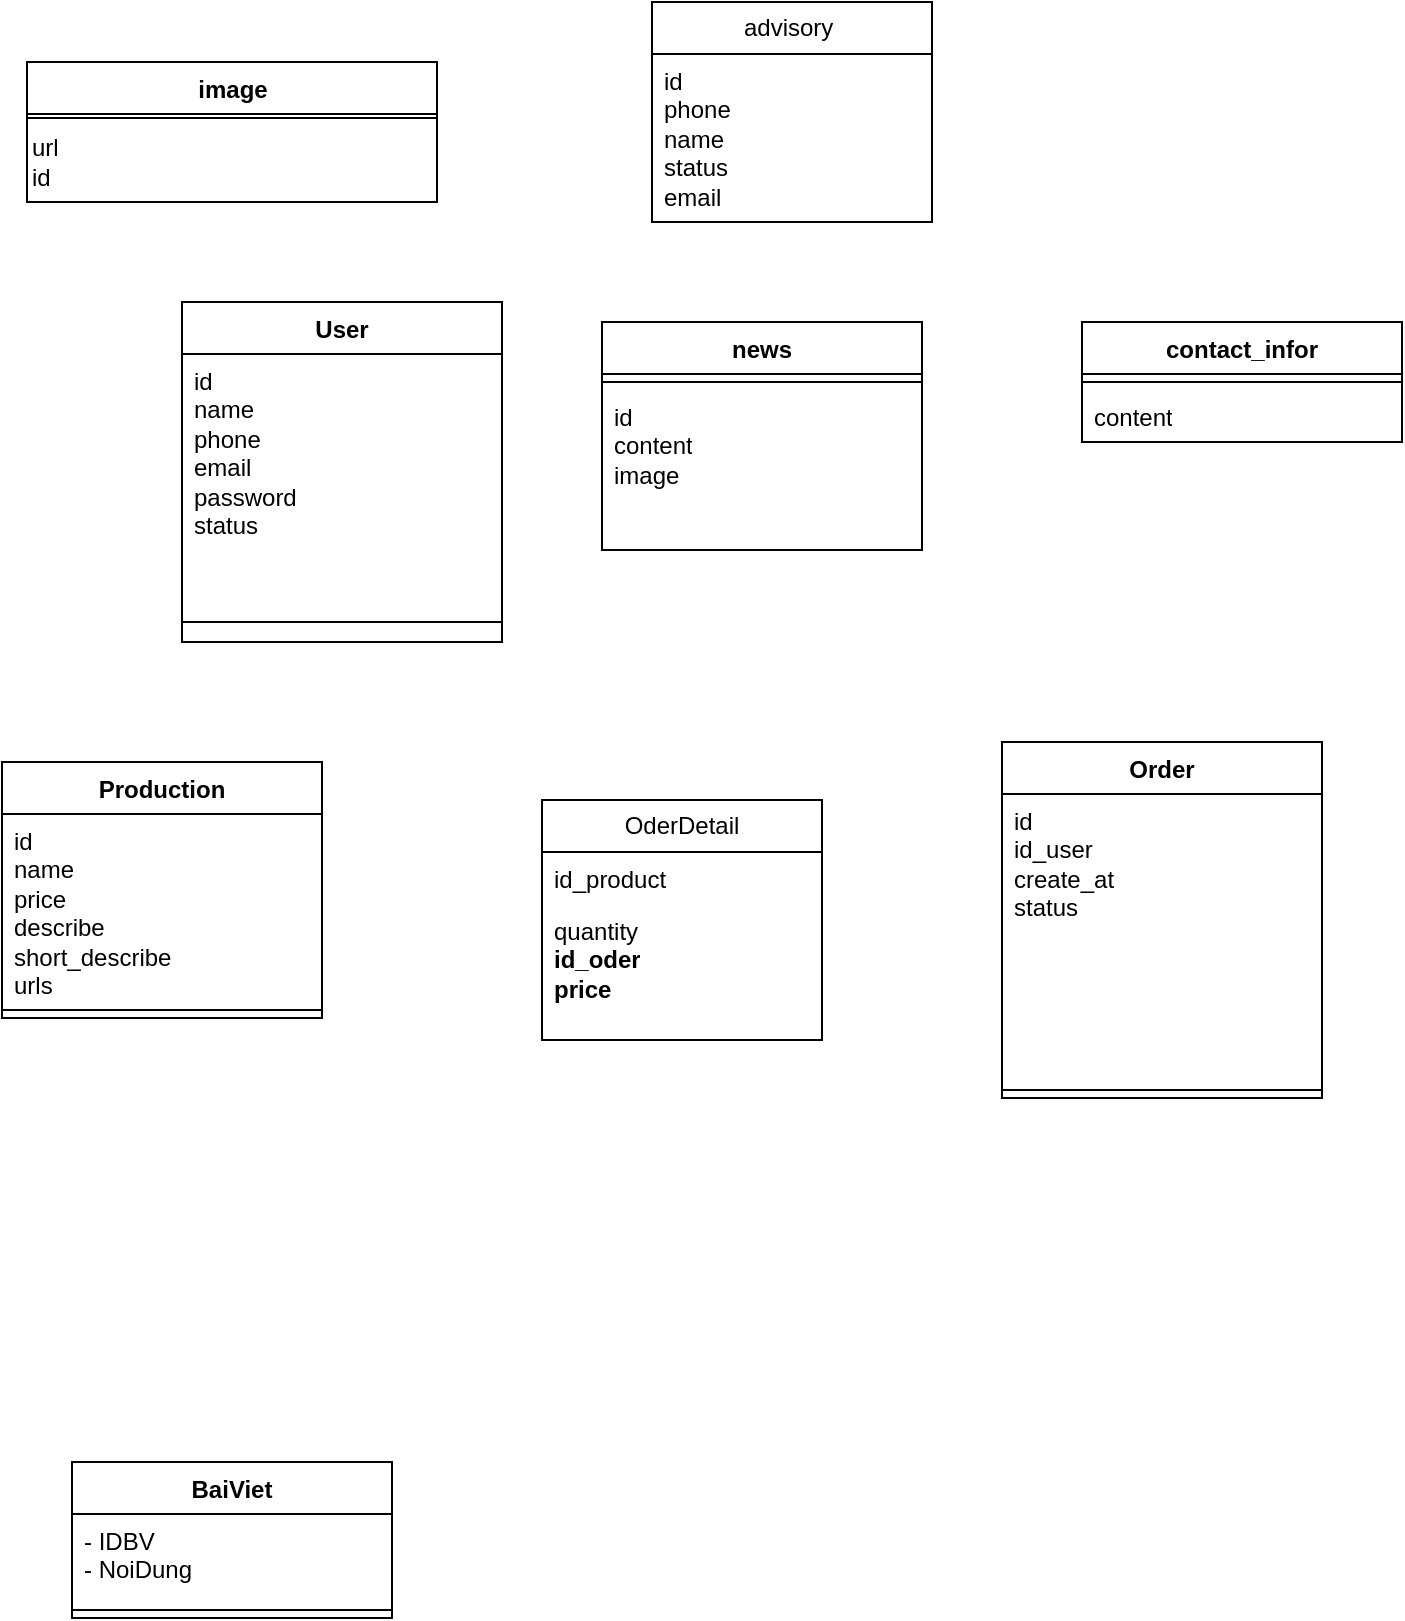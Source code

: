 <mxfile version="21.3.7" type="github">
  <diagram name="Page-1" id="jINwdqk66DMcaBhefttW">
    <mxGraphModel dx="1379" dy="764" grid="1" gridSize="10" guides="1" tooltips="1" connect="1" arrows="1" fold="1" page="1" pageScale="1" pageWidth="850" pageHeight="1100" math="0" shadow="0">
      <root>
        <mxCell id="0" />
        <mxCell id="1" parent="0" />
        <mxCell id="tOMoxlkObsfpbXWG7EUW-1" value="image" style="swimlane;fontStyle=1;align=center;verticalAlign=top;childLayout=stackLayout;horizontal=1;startSize=26;horizontalStack=0;resizeParent=1;resizeParentMax=0;resizeLast=0;collapsible=1;marginBottom=0;whiteSpace=wrap;html=1;" parent="1" vertex="1">
          <mxGeometry x="42.5" y="100" width="205" height="70" as="geometry" />
        </mxCell>
        <mxCell id="tOMoxlkObsfpbXWG7EUW-3" value="" style="line;strokeWidth=1;fillColor=none;align=left;verticalAlign=middle;spacingTop=-1;spacingLeft=3;spacingRight=3;rotatable=0;labelPosition=right;points=[];portConstraint=eastwest;strokeColor=inherit;" parent="tOMoxlkObsfpbXWG7EUW-1" vertex="1">
          <mxGeometry y="26" width="205" height="4" as="geometry" />
        </mxCell>
        <mxCell id="pA6Jrh5P_2wQihIdZs5N-2" value="url&lt;br&gt;id" style="text;html=1;align=left;verticalAlign=middle;resizable=0;points=[];autosize=1;strokeColor=none;fillColor=none;" parent="tOMoxlkObsfpbXWG7EUW-1" vertex="1">
          <mxGeometry y="30" width="205" height="40" as="geometry" />
        </mxCell>
        <mxCell id="tOMoxlkObsfpbXWG7EUW-5" value="contact_infor" style="swimlane;fontStyle=1;align=center;verticalAlign=top;childLayout=stackLayout;horizontal=1;startSize=26;horizontalStack=0;resizeParent=1;resizeParentMax=0;resizeLast=0;collapsible=1;marginBottom=0;whiteSpace=wrap;html=1;" parent="1" vertex="1">
          <mxGeometry x="570" y="230" width="160" height="60" as="geometry" />
        </mxCell>
        <mxCell id="tOMoxlkObsfpbXWG7EUW-7" value="" style="line;strokeWidth=1;fillColor=none;align=left;verticalAlign=middle;spacingTop=-1;spacingLeft=3;spacingRight=3;rotatable=0;labelPosition=right;points=[];portConstraint=eastwest;strokeColor=inherit;" parent="tOMoxlkObsfpbXWG7EUW-5" vertex="1">
          <mxGeometry y="26" width="160" height="8" as="geometry" />
        </mxCell>
        <mxCell id="tOMoxlkObsfpbXWG7EUW-8" value="content" style="text;strokeColor=none;fillColor=none;align=left;verticalAlign=top;spacingLeft=4;spacingRight=4;overflow=hidden;rotatable=0;points=[[0,0.5],[1,0.5]];portConstraint=eastwest;whiteSpace=wrap;html=1;" parent="tOMoxlkObsfpbXWG7EUW-5" vertex="1">
          <mxGeometry y="34" width="160" height="26" as="geometry" />
        </mxCell>
        <mxCell id="tOMoxlkObsfpbXWG7EUW-10" value="User" style="swimlane;fontStyle=1;align=center;verticalAlign=top;childLayout=stackLayout;horizontal=1;startSize=26;horizontalStack=0;resizeParent=1;resizeParentMax=0;resizeLast=0;collapsible=1;marginBottom=0;whiteSpace=wrap;html=1;" parent="1" vertex="1">
          <mxGeometry x="120" y="220" width="160" height="170" as="geometry" />
        </mxCell>
        <mxCell id="tOMoxlkObsfpbXWG7EUW-11" value="id&lt;br&gt;name&lt;br&gt;phone&lt;br&gt;email&lt;br&gt;password&lt;br&gt;status" style="text;strokeColor=none;fillColor=none;align=left;verticalAlign=top;spacingLeft=4;spacingRight=4;overflow=hidden;rotatable=0;points=[[0,0.5],[1,0.5]];portConstraint=eastwest;whiteSpace=wrap;html=1;" parent="tOMoxlkObsfpbXWG7EUW-10" vertex="1">
          <mxGeometry y="26" width="160" height="124" as="geometry" />
        </mxCell>
        <mxCell id="tOMoxlkObsfpbXWG7EUW-12" value="" style="line;strokeWidth=1;fillColor=none;align=left;verticalAlign=middle;spacingTop=-1;spacingLeft=3;spacingRight=3;rotatable=0;labelPosition=right;points=[];portConstraint=eastwest;strokeColor=inherit;" parent="tOMoxlkObsfpbXWG7EUW-10" vertex="1">
          <mxGeometry y="150" width="160" height="20" as="geometry" />
        </mxCell>
        <mxCell id="tOMoxlkObsfpbXWG7EUW-14" value="news" style="swimlane;fontStyle=1;align=center;verticalAlign=top;childLayout=stackLayout;horizontal=1;startSize=26;horizontalStack=0;resizeParent=1;resizeParentMax=0;resizeLast=0;collapsible=1;marginBottom=0;whiteSpace=wrap;html=1;" parent="1" vertex="1">
          <mxGeometry x="330" y="230" width="160" height="114" as="geometry" />
        </mxCell>
        <mxCell id="tOMoxlkObsfpbXWG7EUW-16" value="" style="line;strokeWidth=1;fillColor=none;align=left;verticalAlign=middle;spacingTop=-1;spacingLeft=3;spacingRight=3;rotatable=0;labelPosition=right;points=[];portConstraint=eastwest;strokeColor=inherit;" parent="tOMoxlkObsfpbXWG7EUW-14" vertex="1">
          <mxGeometry y="26" width="160" height="8" as="geometry" />
        </mxCell>
        <mxCell id="tOMoxlkObsfpbXWG7EUW-17" value="id&lt;br&gt;content&lt;br&gt;image" style="text;strokeColor=none;fillColor=none;align=left;verticalAlign=top;spacingLeft=4;spacingRight=4;overflow=hidden;rotatable=0;points=[[0,0.5],[1,0.5]];portConstraint=eastwest;whiteSpace=wrap;html=1;" parent="tOMoxlkObsfpbXWG7EUW-14" vertex="1">
          <mxGeometry y="34" width="160" height="80" as="geometry" />
        </mxCell>
        <mxCell id="tOMoxlkObsfpbXWG7EUW-27" value="Order" style="swimlane;fontStyle=1;align=center;verticalAlign=top;childLayout=stackLayout;horizontal=1;startSize=26;horizontalStack=0;resizeParent=1;resizeParentMax=0;resizeLast=0;collapsible=1;marginBottom=0;whiteSpace=wrap;html=1;" parent="1" vertex="1">
          <mxGeometry x="530" y="440" width="160" height="178" as="geometry" />
        </mxCell>
        <mxCell id="tOMoxlkObsfpbXWG7EUW-28" value="id&lt;br&gt;id_user&lt;br&gt;create_at&lt;br&gt;status" style="text;strokeColor=none;fillColor=none;align=left;verticalAlign=top;spacingLeft=4;spacingRight=4;overflow=hidden;rotatable=0;points=[[0,0.5],[1,0.5]];portConstraint=eastwest;whiteSpace=wrap;html=1;" parent="tOMoxlkObsfpbXWG7EUW-27" vertex="1">
          <mxGeometry y="26" width="160" height="144" as="geometry" />
        </mxCell>
        <mxCell id="tOMoxlkObsfpbXWG7EUW-29" value="" style="line;strokeWidth=1;fillColor=none;align=left;verticalAlign=middle;spacingTop=-1;spacingLeft=3;spacingRight=3;rotatable=0;labelPosition=right;points=[];portConstraint=eastwest;strokeColor=inherit;" parent="tOMoxlkObsfpbXWG7EUW-27" vertex="1">
          <mxGeometry y="170" width="160" height="8" as="geometry" />
        </mxCell>
        <mxCell id="tOMoxlkObsfpbXWG7EUW-41" value="Production" style="swimlane;fontStyle=1;align=center;verticalAlign=top;childLayout=stackLayout;horizontal=1;startSize=26;horizontalStack=0;resizeParent=1;resizeParentMax=0;resizeLast=0;collapsible=1;marginBottom=0;whiteSpace=wrap;html=1;" parent="1" vertex="1">
          <mxGeometry x="30" y="450" width="160" height="128" as="geometry" />
        </mxCell>
        <mxCell id="tOMoxlkObsfpbXWG7EUW-42" value="id&lt;br&gt;name&lt;br&gt;price&lt;br&gt;describe&lt;br&gt;short_describe&lt;br&gt;urls" style="text;strokeColor=none;fillColor=none;align=left;verticalAlign=top;spacingLeft=4;spacingRight=4;overflow=hidden;rotatable=0;points=[[0,0.5],[1,0.5]];portConstraint=eastwest;whiteSpace=wrap;html=1;" parent="tOMoxlkObsfpbXWG7EUW-41" vertex="1">
          <mxGeometry y="26" width="160" height="94" as="geometry" />
        </mxCell>
        <mxCell id="tOMoxlkObsfpbXWG7EUW-43" value="" style="line;strokeWidth=1;fillColor=none;align=left;verticalAlign=middle;spacingTop=-1;spacingLeft=3;spacingRight=3;rotatable=0;labelPosition=right;points=[];portConstraint=eastwest;strokeColor=inherit;" parent="tOMoxlkObsfpbXWG7EUW-41" vertex="1">
          <mxGeometry y="120" width="160" height="8" as="geometry" />
        </mxCell>
        <mxCell id="tOMoxlkObsfpbXWG7EUW-53" value="BaiViet" style="swimlane;fontStyle=1;align=center;verticalAlign=top;childLayout=stackLayout;horizontal=1;startSize=26;horizontalStack=0;resizeParent=1;resizeParentMax=0;resizeLast=0;collapsible=1;marginBottom=0;whiteSpace=wrap;html=1;" parent="1" vertex="1">
          <mxGeometry x="65" y="800" width="160" height="78" as="geometry" />
        </mxCell>
        <mxCell id="tOMoxlkObsfpbXWG7EUW-54" value="- IDBV&lt;br&gt;- NoiDung" style="text;strokeColor=none;fillColor=none;align=left;verticalAlign=top;spacingLeft=4;spacingRight=4;overflow=hidden;rotatable=0;points=[[0,0.5],[1,0.5]];portConstraint=eastwest;whiteSpace=wrap;html=1;" parent="tOMoxlkObsfpbXWG7EUW-53" vertex="1">
          <mxGeometry y="26" width="160" height="44" as="geometry" />
        </mxCell>
        <mxCell id="tOMoxlkObsfpbXWG7EUW-55" value="" style="line;strokeWidth=1;fillColor=none;align=left;verticalAlign=middle;spacingTop=-1;spacingLeft=3;spacingRight=3;rotatable=0;labelPosition=right;points=[];portConstraint=eastwest;strokeColor=inherit;" parent="tOMoxlkObsfpbXWG7EUW-53" vertex="1">
          <mxGeometry y="70" width="160" height="8" as="geometry" />
        </mxCell>
        <mxCell id="S894nJClgSg21sT1aZvM-1" value="OderDetail" style="swimlane;fontStyle=0;childLayout=stackLayout;horizontal=1;startSize=26;fillColor=none;horizontalStack=0;resizeParent=1;resizeParentMax=0;resizeLast=0;collapsible=1;marginBottom=0;whiteSpace=wrap;html=1;" vertex="1" parent="1">
          <mxGeometry x="300" y="469" width="140" height="120" as="geometry" />
        </mxCell>
        <mxCell id="S894nJClgSg21sT1aZvM-2" value="id_product" style="text;strokeColor=none;fillColor=none;align=left;verticalAlign=top;spacingLeft=4;spacingRight=4;overflow=hidden;rotatable=0;points=[[0,0.5],[1,0.5]];portConstraint=eastwest;whiteSpace=wrap;html=1;" vertex="1" parent="S894nJClgSg21sT1aZvM-1">
          <mxGeometry y="26" width="140" height="26" as="geometry" />
        </mxCell>
        <mxCell id="S894nJClgSg21sT1aZvM-4" value="quantity&lt;br&gt;&lt;b&gt;id_oder&lt;br&gt;price&lt;br&gt;&lt;/b&gt;" style="text;strokeColor=none;fillColor=none;align=left;verticalAlign=top;spacingLeft=4;spacingRight=4;overflow=hidden;rotatable=0;points=[[0,0.5],[1,0.5]];portConstraint=eastwest;whiteSpace=wrap;html=1;" vertex="1" parent="S894nJClgSg21sT1aZvM-1">
          <mxGeometry y="52" width="140" height="68" as="geometry" />
        </mxCell>
        <mxCell id="S894nJClgSg21sT1aZvM-6" value="advisory&amp;nbsp;" style="swimlane;fontStyle=0;childLayout=stackLayout;horizontal=1;startSize=26;fillColor=none;horizontalStack=0;resizeParent=1;resizeParentMax=0;resizeLast=0;collapsible=1;marginBottom=0;whiteSpace=wrap;html=1;" vertex="1" parent="1">
          <mxGeometry x="355" y="70" width="140" height="110" as="geometry" />
        </mxCell>
        <mxCell id="S894nJClgSg21sT1aZvM-9" value="id&lt;br&gt;phone&amp;nbsp;&lt;br&gt;name&lt;br&gt;status&lt;br&gt;email" style="text;strokeColor=none;fillColor=none;align=left;verticalAlign=top;spacingLeft=4;spacingRight=4;overflow=hidden;rotatable=0;points=[[0,0.5],[1,0.5]];portConstraint=eastwest;whiteSpace=wrap;html=1;" vertex="1" parent="S894nJClgSg21sT1aZvM-6">
          <mxGeometry y="26" width="140" height="84" as="geometry" />
        </mxCell>
      </root>
    </mxGraphModel>
  </diagram>
</mxfile>
